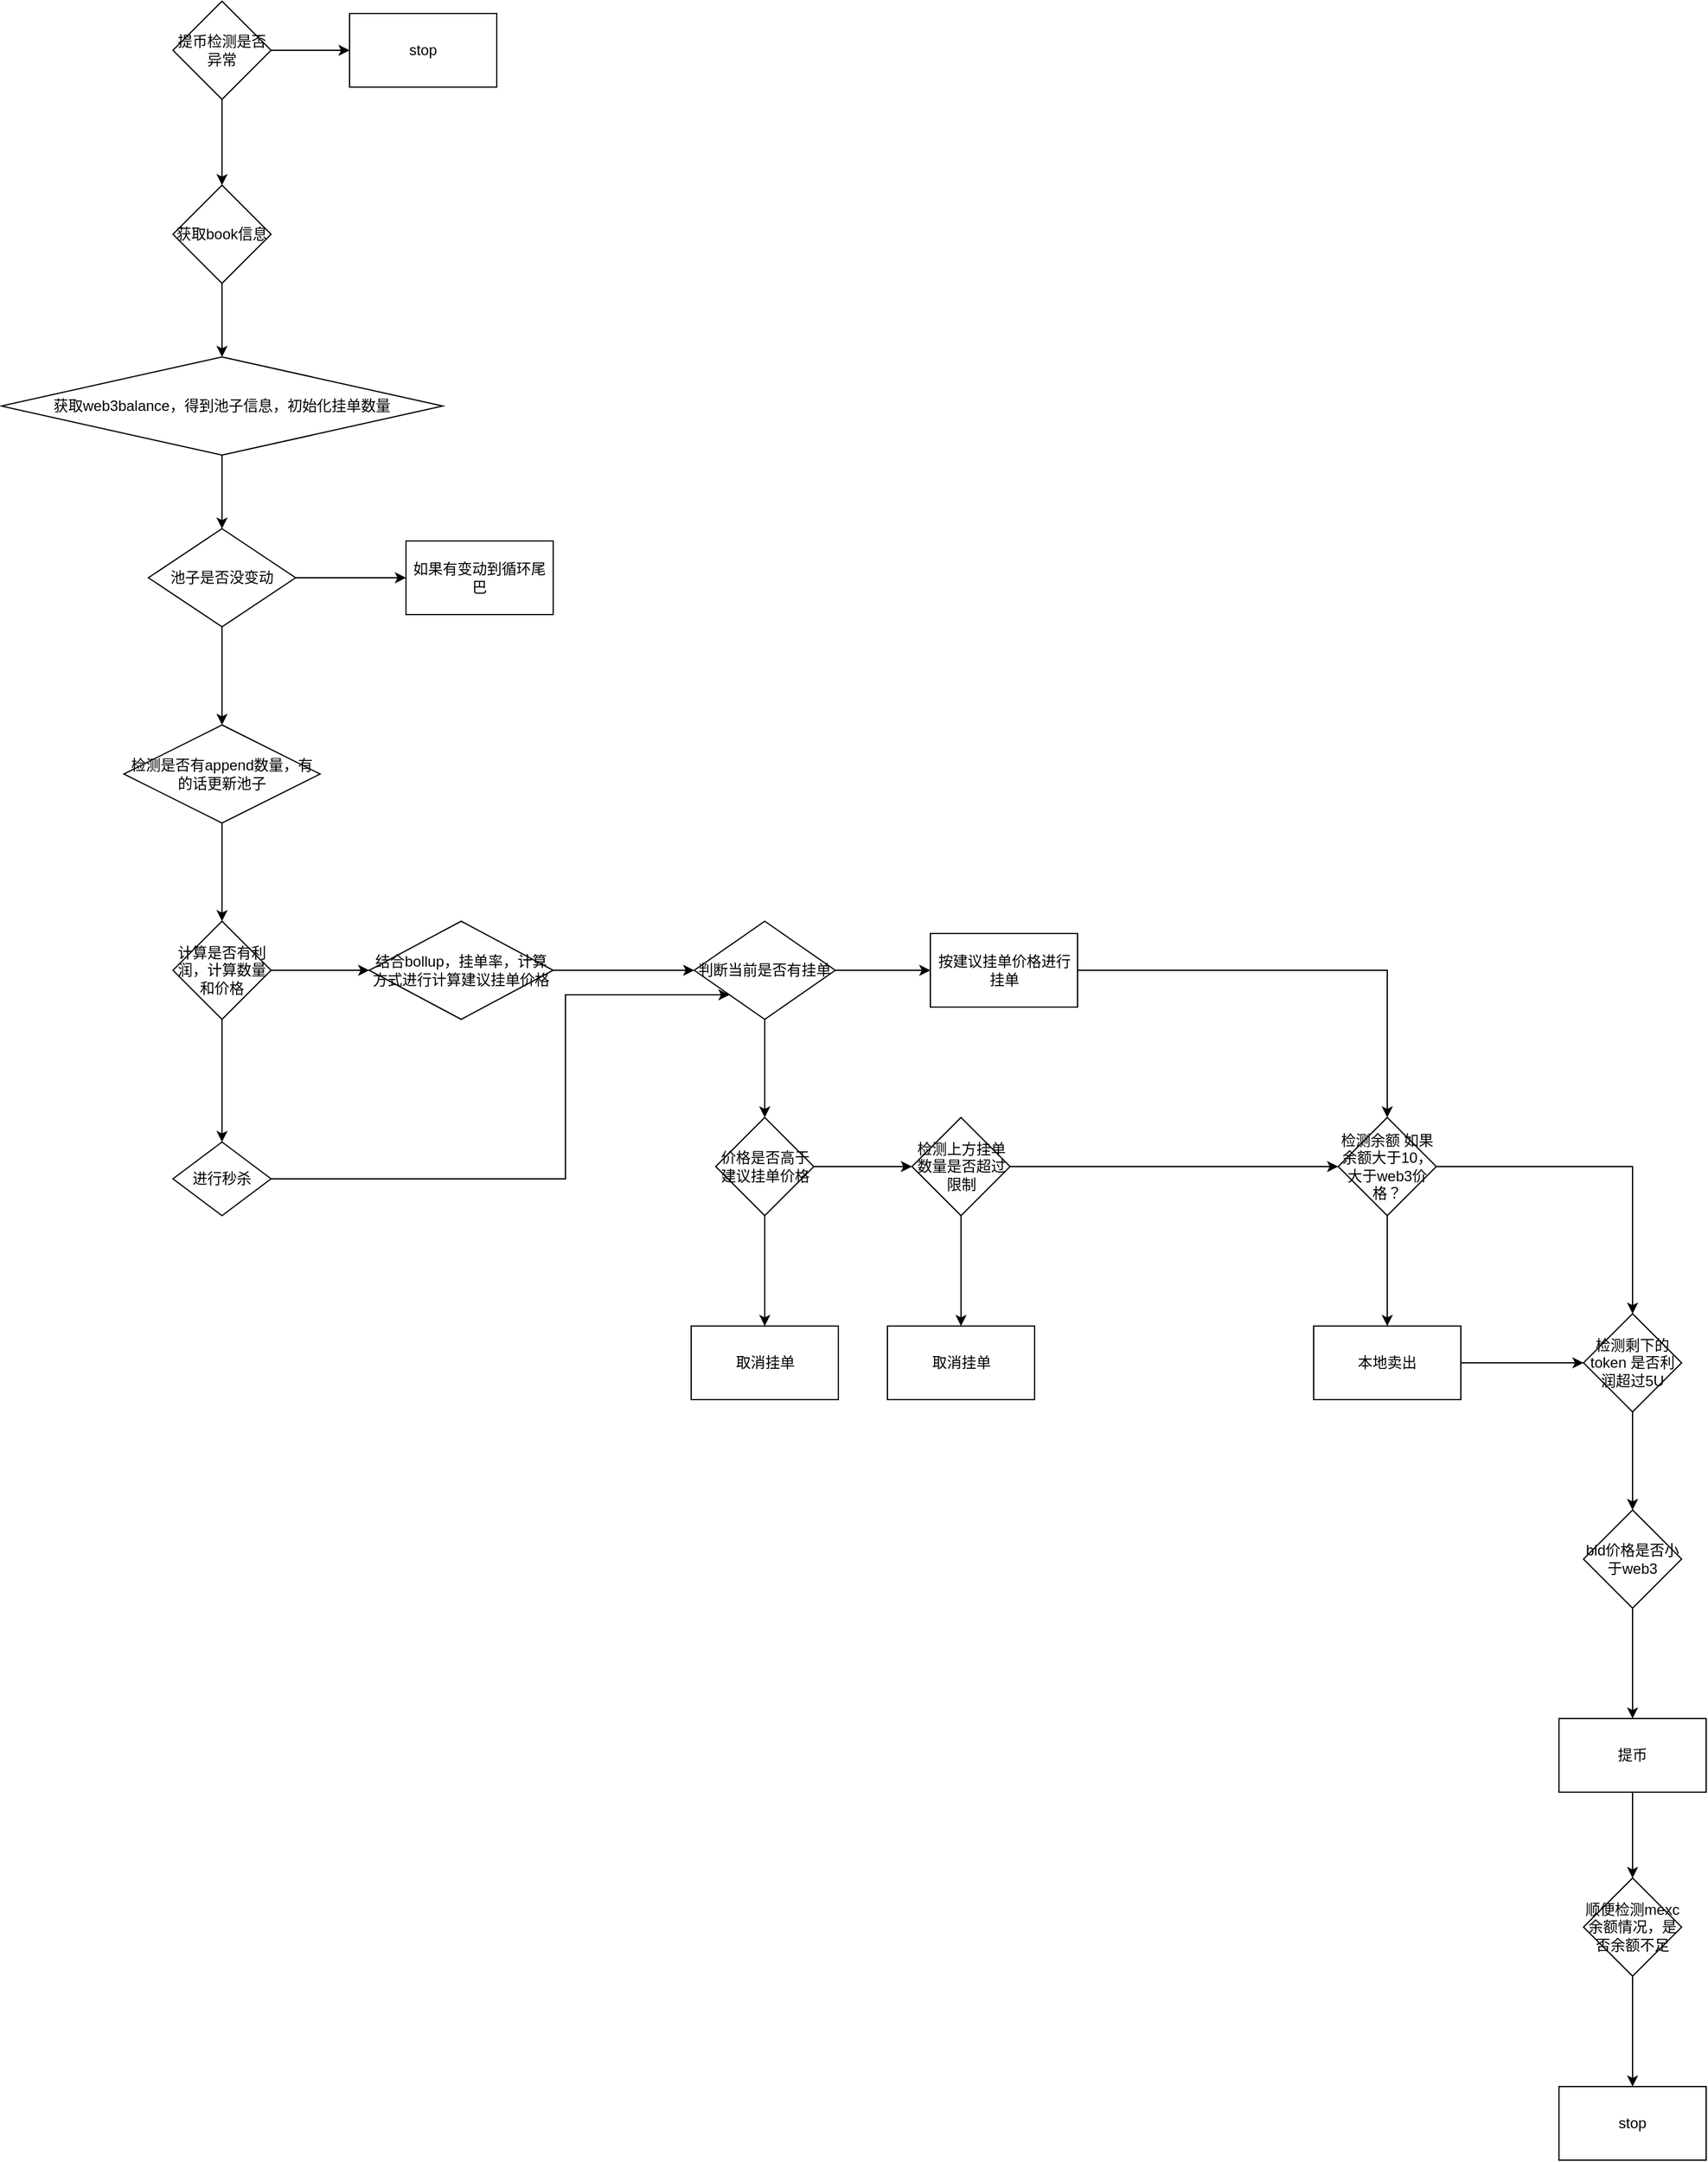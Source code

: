 <mxfile version="26.2.8">
  <diagram name="第 1 页" id="M_tbD2RNeRUd1eikz4as">
    <mxGraphModel dx="2585" dy="1379" grid="1" gridSize="10" guides="1" tooltips="1" connect="1" arrows="1" fold="1" page="1" pageScale="1" pageWidth="827" pageHeight="1169" math="0" shadow="0">
      <root>
        <mxCell id="0" />
        <mxCell id="1" parent="0" />
        <mxCell id="ejHX86DaWO6YmmDWHrpZ-4" style="edgeStyle=orthogonalEdgeStyle;rounded=0;orthogonalLoop=1;jettySize=auto;html=1;exitX=0.5;exitY=1;exitDx=0;exitDy=0;entryX=0.5;entryY=0;entryDx=0;entryDy=0;" edge="1" parent="1" source="ejHX86DaWO6YmmDWHrpZ-1" target="ejHX86DaWO6YmmDWHrpZ-2">
          <mxGeometry relative="1" as="geometry" />
        </mxCell>
        <mxCell id="ejHX86DaWO6YmmDWHrpZ-6" style="edgeStyle=orthogonalEdgeStyle;rounded=0;orthogonalLoop=1;jettySize=auto;html=1;exitX=1;exitY=0.5;exitDx=0;exitDy=0;entryX=0;entryY=0.5;entryDx=0;entryDy=0;" edge="1" parent="1" source="ejHX86DaWO6YmmDWHrpZ-1" target="ejHX86DaWO6YmmDWHrpZ-5">
          <mxGeometry relative="1" as="geometry" />
        </mxCell>
        <mxCell id="ejHX86DaWO6YmmDWHrpZ-1" value="提币检测是否异常" style="rhombus;whiteSpace=wrap;html=1;" vertex="1" parent="1">
          <mxGeometry x="150" y="330" width="80" height="80" as="geometry" />
        </mxCell>
        <mxCell id="ejHX86DaWO6YmmDWHrpZ-8" style="edgeStyle=orthogonalEdgeStyle;rounded=0;orthogonalLoop=1;jettySize=auto;html=1;exitX=0.5;exitY=1;exitDx=0;exitDy=0;entryX=0.5;entryY=0;entryDx=0;entryDy=0;" edge="1" parent="1" source="ejHX86DaWO6YmmDWHrpZ-2" target="ejHX86DaWO6YmmDWHrpZ-7">
          <mxGeometry relative="1" as="geometry" />
        </mxCell>
        <mxCell id="ejHX86DaWO6YmmDWHrpZ-2" value="获取book信息" style="rhombus;whiteSpace=wrap;html=1;" vertex="1" parent="1">
          <mxGeometry x="150" y="480" width="80" height="80" as="geometry" />
        </mxCell>
        <mxCell id="ejHX86DaWO6YmmDWHrpZ-5" value="stop" style="rounded=0;whiteSpace=wrap;html=1;" vertex="1" parent="1">
          <mxGeometry x="294" y="340" width="120" height="60" as="geometry" />
        </mxCell>
        <mxCell id="ejHX86DaWO6YmmDWHrpZ-10" style="edgeStyle=orthogonalEdgeStyle;rounded=0;orthogonalLoop=1;jettySize=auto;html=1;exitX=0.5;exitY=1;exitDx=0;exitDy=0;entryX=0.5;entryY=0;entryDx=0;entryDy=0;" edge="1" parent="1" source="ejHX86DaWO6YmmDWHrpZ-7" target="ejHX86DaWO6YmmDWHrpZ-9">
          <mxGeometry relative="1" as="geometry" />
        </mxCell>
        <mxCell id="ejHX86DaWO6YmmDWHrpZ-7" value="获取web3balance，得到池子信息，初始化挂单数量" style="rhombus;whiteSpace=wrap;html=1;" vertex="1" parent="1">
          <mxGeometry x="10" y="620" width="360" height="80" as="geometry" />
        </mxCell>
        <mxCell id="ejHX86DaWO6YmmDWHrpZ-12" style="edgeStyle=orthogonalEdgeStyle;rounded=0;orthogonalLoop=1;jettySize=auto;html=1;exitX=1;exitY=0.5;exitDx=0;exitDy=0;entryX=0;entryY=0.5;entryDx=0;entryDy=0;" edge="1" parent="1" source="ejHX86DaWO6YmmDWHrpZ-9" target="ejHX86DaWO6YmmDWHrpZ-11">
          <mxGeometry relative="1" as="geometry" />
        </mxCell>
        <mxCell id="ejHX86DaWO6YmmDWHrpZ-14" value="" style="edgeStyle=orthogonalEdgeStyle;rounded=0;orthogonalLoop=1;jettySize=auto;html=1;" edge="1" parent="1" source="ejHX86DaWO6YmmDWHrpZ-9" target="ejHX86DaWO6YmmDWHrpZ-13">
          <mxGeometry relative="1" as="geometry" />
        </mxCell>
        <mxCell id="ejHX86DaWO6YmmDWHrpZ-9" value="池子是否没变动" style="rhombus;whiteSpace=wrap;html=1;" vertex="1" parent="1">
          <mxGeometry x="130" y="760" width="120" height="80" as="geometry" />
        </mxCell>
        <mxCell id="ejHX86DaWO6YmmDWHrpZ-11" value="如果有变动到循环尾巴" style="rounded=0;whiteSpace=wrap;html=1;" vertex="1" parent="1">
          <mxGeometry x="340" y="770" width="120" height="60" as="geometry" />
        </mxCell>
        <mxCell id="ejHX86DaWO6YmmDWHrpZ-16" value="" style="edgeStyle=orthogonalEdgeStyle;rounded=0;orthogonalLoop=1;jettySize=auto;html=1;" edge="1" parent="1" source="ejHX86DaWO6YmmDWHrpZ-13" target="ejHX86DaWO6YmmDWHrpZ-15">
          <mxGeometry relative="1" as="geometry" />
        </mxCell>
        <mxCell id="ejHX86DaWO6YmmDWHrpZ-13" value="检测是否有append数量，有的话更新池子" style="rhombus;whiteSpace=wrap;html=1;" vertex="1" parent="1">
          <mxGeometry x="110" y="920" width="160" height="80" as="geometry" />
        </mxCell>
        <mxCell id="ejHX86DaWO6YmmDWHrpZ-17" style="edgeStyle=orthogonalEdgeStyle;rounded=0;orthogonalLoop=1;jettySize=auto;html=1;exitX=0.5;exitY=1;exitDx=0;exitDy=0;entryX=0.5;entryY=0;entryDx=0;entryDy=0;" edge="1" parent="1" source="ejHX86DaWO6YmmDWHrpZ-15" target="ejHX86DaWO6YmmDWHrpZ-19">
          <mxGeometry relative="1" as="geometry">
            <mxPoint x="190" y="1230" as="targetPoint" />
          </mxGeometry>
        </mxCell>
        <mxCell id="ejHX86DaWO6YmmDWHrpZ-22" value="" style="edgeStyle=orthogonalEdgeStyle;rounded=0;orthogonalLoop=1;jettySize=auto;html=1;" edge="1" parent="1" source="ejHX86DaWO6YmmDWHrpZ-15" target="ejHX86DaWO6YmmDWHrpZ-21">
          <mxGeometry relative="1" as="geometry" />
        </mxCell>
        <mxCell id="ejHX86DaWO6YmmDWHrpZ-15" value="计算是否有利润，计算数量和价格" style="rhombus;whiteSpace=wrap;html=1;" vertex="1" parent="1">
          <mxGeometry x="150" y="1080" width="80" height="80" as="geometry" />
        </mxCell>
        <mxCell id="ejHX86DaWO6YmmDWHrpZ-43" style="edgeStyle=orthogonalEdgeStyle;rounded=0;orthogonalLoop=1;jettySize=auto;html=1;exitX=1;exitY=0.5;exitDx=0;exitDy=0;entryX=0;entryY=1;entryDx=0;entryDy=0;" edge="1" parent="1" source="ejHX86DaWO6YmmDWHrpZ-19" target="ejHX86DaWO6YmmDWHrpZ-23">
          <mxGeometry relative="1" as="geometry">
            <Array as="points">
              <mxPoint x="470" y="1290" />
              <mxPoint x="470" y="1140" />
            </Array>
          </mxGeometry>
        </mxCell>
        <mxCell id="ejHX86DaWO6YmmDWHrpZ-19" value="进行秒杀" style="rhombus;whiteSpace=wrap;html=1;" vertex="1" parent="1">
          <mxGeometry x="150" y="1260" width="80" height="60" as="geometry" />
        </mxCell>
        <mxCell id="ejHX86DaWO6YmmDWHrpZ-24" value="" style="edgeStyle=orthogonalEdgeStyle;rounded=0;orthogonalLoop=1;jettySize=auto;html=1;" edge="1" parent="1" source="ejHX86DaWO6YmmDWHrpZ-21" target="ejHX86DaWO6YmmDWHrpZ-23">
          <mxGeometry relative="1" as="geometry" />
        </mxCell>
        <mxCell id="ejHX86DaWO6YmmDWHrpZ-21" value="结合bollup，挂单率，计算方式进行计算建议挂单价格" style="rhombus;whiteSpace=wrap;html=1;" vertex="1" parent="1">
          <mxGeometry x="310" y="1080" width="150" height="80" as="geometry" />
        </mxCell>
        <mxCell id="ejHX86DaWO6YmmDWHrpZ-26" value="" style="edgeStyle=orthogonalEdgeStyle;rounded=0;orthogonalLoop=1;jettySize=auto;html=1;" edge="1" parent="1" source="ejHX86DaWO6YmmDWHrpZ-23" target="ejHX86DaWO6YmmDWHrpZ-25">
          <mxGeometry relative="1" as="geometry" />
        </mxCell>
        <mxCell id="ejHX86DaWO6YmmDWHrpZ-34" value="" style="edgeStyle=orthogonalEdgeStyle;rounded=0;orthogonalLoop=1;jettySize=auto;html=1;" edge="1" parent="1" source="ejHX86DaWO6YmmDWHrpZ-23" target="ejHX86DaWO6YmmDWHrpZ-33">
          <mxGeometry relative="1" as="geometry" />
        </mxCell>
        <mxCell id="ejHX86DaWO6YmmDWHrpZ-23" value="判断当前是否有挂单" style="rhombus;whiteSpace=wrap;html=1;" vertex="1" parent="1">
          <mxGeometry x="575" y="1080" width="115" height="80" as="geometry" />
        </mxCell>
        <mxCell id="ejHX86DaWO6YmmDWHrpZ-28" value="" style="edgeStyle=orthogonalEdgeStyle;rounded=0;orthogonalLoop=1;jettySize=auto;html=1;" edge="1" parent="1" source="ejHX86DaWO6YmmDWHrpZ-25" target="ejHX86DaWO6YmmDWHrpZ-27">
          <mxGeometry relative="1" as="geometry" />
        </mxCell>
        <mxCell id="ejHX86DaWO6YmmDWHrpZ-30" value="" style="edgeStyle=orthogonalEdgeStyle;rounded=0;orthogonalLoop=1;jettySize=auto;html=1;" edge="1" parent="1" source="ejHX86DaWO6YmmDWHrpZ-25" target="ejHX86DaWO6YmmDWHrpZ-29">
          <mxGeometry relative="1" as="geometry" />
        </mxCell>
        <mxCell id="ejHX86DaWO6YmmDWHrpZ-25" value="价格是否高于建议挂单价格" style="rhombus;whiteSpace=wrap;html=1;" vertex="1" parent="1">
          <mxGeometry x="592.5" y="1240" width="80" height="80" as="geometry" />
        </mxCell>
        <mxCell id="ejHX86DaWO6YmmDWHrpZ-27" value="取消挂单" style="whiteSpace=wrap;html=1;" vertex="1" parent="1">
          <mxGeometry x="572.5" y="1410" width="120" height="60" as="geometry" />
        </mxCell>
        <mxCell id="ejHX86DaWO6YmmDWHrpZ-32" value="" style="edgeStyle=orthogonalEdgeStyle;rounded=0;orthogonalLoop=1;jettySize=auto;html=1;" edge="1" parent="1" source="ejHX86DaWO6YmmDWHrpZ-29" target="ejHX86DaWO6YmmDWHrpZ-31">
          <mxGeometry relative="1" as="geometry" />
        </mxCell>
        <mxCell id="ejHX86DaWO6YmmDWHrpZ-36" value="" style="edgeStyle=orthogonalEdgeStyle;rounded=0;orthogonalLoop=1;jettySize=auto;html=1;" edge="1" parent="1" source="ejHX86DaWO6YmmDWHrpZ-29" target="ejHX86DaWO6YmmDWHrpZ-35">
          <mxGeometry relative="1" as="geometry" />
        </mxCell>
        <mxCell id="ejHX86DaWO6YmmDWHrpZ-29" value="检测上方挂单数量是否超过限制" style="rhombus;whiteSpace=wrap;html=1;" vertex="1" parent="1">
          <mxGeometry x="752.5" y="1240" width="80" height="80" as="geometry" />
        </mxCell>
        <mxCell id="ejHX86DaWO6YmmDWHrpZ-31" value="取消挂单" style="whiteSpace=wrap;html=1;" vertex="1" parent="1">
          <mxGeometry x="732.5" y="1410" width="120" height="60" as="geometry" />
        </mxCell>
        <mxCell id="ejHX86DaWO6YmmDWHrpZ-37" style="edgeStyle=orthogonalEdgeStyle;rounded=0;orthogonalLoop=1;jettySize=auto;html=1;exitX=1;exitY=0.5;exitDx=0;exitDy=0;entryX=0.5;entryY=0;entryDx=0;entryDy=0;" edge="1" parent="1" source="ejHX86DaWO6YmmDWHrpZ-33" target="ejHX86DaWO6YmmDWHrpZ-35">
          <mxGeometry relative="1" as="geometry" />
        </mxCell>
        <mxCell id="ejHX86DaWO6YmmDWHrpZ-33" value="按建议挂单价格进行挂单" style="whiteSpace=wrap;html=1;" vertex="1" parent="1">
          <mxGeometry x="767.5" y="1090" width="120" height="60" as="geometry" />
        </mxCell>
        <mxCell id="ejHX86DaWO6YmmDWHrpZ-39" value="" style="edgeStyle=orthogonalEdgeStyle;rounded=0;orthogonalLoop=1;jettySize=auto;html=1;" edge="1" parent="1" source="ejHX86DaWO6YmmDWHrpZ-35" target="ejHX86DaWO6YmmDWHrpZ-38">
          <mxGeometry relative="1" as="geometry" />
        </mxCell>
        <mxCell id="ejHX86DaWO6YmmDWHrpZ-42" style="edgeStyle=orthogonalEdgeStyle;rounded=0;orthogonalLoop=1;jettySize=auto;html=1;exitX=1;exitY=0.5;exitDx=0;exitDy=0;entryX=0.5;entryY=0;entryDx=0;entryDy=0;" edge="1" parent="1" source="ejHX86DaWO6YmmDWHrpZ-35" target="ejHX86DaWO6YmmDWHrpZ-40">
          <mxGeometry relative="1" as="geometry" />
        </mxCell>
        <mxCell id="ejHX86DaWO6YmmDWHrpZ-35" value="检测余额 如果余额大于10，大于web3价格？" style="rhombus;whiteSpace=wrap;html=1;" vertex="1" parent="1">
          <mxGeometry x="1100" y="1240" width="80" height="80" as="geometry" />
        </mxCell>
        <mxCell id="ejHX86DaWO6YmmDWHrpZ-41" value="" style="edgeStyle=orthogonalEdgeStyle;rounded=0;orthogonalLoop=1;jettySize=auto;html=1;" edge="1" parent="1" source="ejHX86DaWO6YmmDWHrpZ-38" target="ejHX86DaWO6YmmDWHrpZ-40">
          <mxGeometry relative="1" as="geometry" />
        </mxCell>
        <mxCell id="ejHX86DaWO6YmmDWHrpZ-38" value="本地卖出" style="whiteSpace=wrap;html=1;" vertex="1" parent="1">
          <mxGeometry x="1080" y="1410" width="120" height="60" as="geometry" />
        </mxCell>
        <mxCell id="ejHX86DaWO6YmmDWHrpZ-47" value="" style="edgeStyle=orthogonalEdgeStyle;rounded=0;orthogonalLoop=1;jettySize=auto;html=1;" edge="1" parent="1" source="ejHX86DaWO6YmmDWHrpZ-40" target="ejHX86DaWO6YmmDWHrpZ-46">
          <mxGeometry relative="1" as="geometry" />
        </mxCell>
        <mxCell id="ejHX86DaWO6YmmDWHrpZ-40" value="检测剩下的token 是否利润超过5U" style="rhombus;whiteSpace=wrap;html=1;" vertex="1" parent="1">
          <mxGeometry x="1300" y="1400" width="80" height="80" as="geometry" />
        </mxCell>
        <mxCell id="ejHX86DaWO6YmmDWHrpZ-49" value="" style="edgeStyle=orthogonalEdgeStyle;rounded=0;orthogonalLoop=1;jettySize=auto;html=1;" edge="1" parent="1" source="ejHX86DaWO6YmmDWHrpZ-46" target="ejHX86DaWO6YmmDWHrpZ-48">
          <mxGeometry relative="1" as="geometry" />
        </mxCell>
        <mxCell id="ejHX86DaWO6YmmDWHrpZ-46" value="bid价格是否小于web3" style="rhombus;whiteSpace=wrap;html=1;" vertex="1" parent="1">
          <mxGeometry x="1300" y="1560" width="80" height="80" as="geometry" />
        </mxCell>
        <mxCell id="ejHX86DaWO6YmmDWHrpZ-51" value="" style="edgeStyle=orthogonalEdgeStyle;rounded=0;orthogonalLoop=1;jettySize=auto;html=1;" edge="1" parent="1" source="ejHX86DaWO6YmmDWHrpZ-48" target="ejHX86DaWO6YmmDWHrpZ-50">
          <mxGeometry relative="1" as="geometry" />
        </mxCell>
        <mxCell id="ejHX86DaWO6YmmDWHrpZ-48" value="提币" style="whiteSpace=wrap;html=1;" vertex="1" parent="1">
          <mxGeometry x="1280" y="1730" width="120" height="60" as="geometry" />
        </mxCell>
        <mxCell id="ejHX86DaWO6YmmDWHrpZ-53" value="" style="edgeStyle=orthogonalEdgeStyle;rounded=0;orthogonalLoop=1;jettySize=auto;html=1;" edge="1" parent="1" source="ejHX86DaWO6YmmDWHrpZ-50" target="ejHX86DaWO6YmmDWHrpZ-52">
          <mxGeometry relative="1" as="geometry" />
        </mxCell>
        <mxCell id="ejHX86DaWO6YmmDWHrpZ-50" value="顺便检测mexc余额情况，是否余额不足" style="rhombus;whiteSpace=wrap;html=1;" vertex="1" parent="1">
          <mxGeometry x="1300" y="1860" width="80" height="80" as="geometry" />
        </mxCell>
        <mxCell id="ejHX86DaWO6YmmDWHrpZ-52" value="stop" style="whiteSpace=wrap;html=1;" vertex="1" parent="1">
          <mxGeometry x="1280" y="2030" width="120" height="60" as="geometry" />
        </mxCell>
      </root>
    </mxGraphModel>
  </diagram>
</mxfile>
